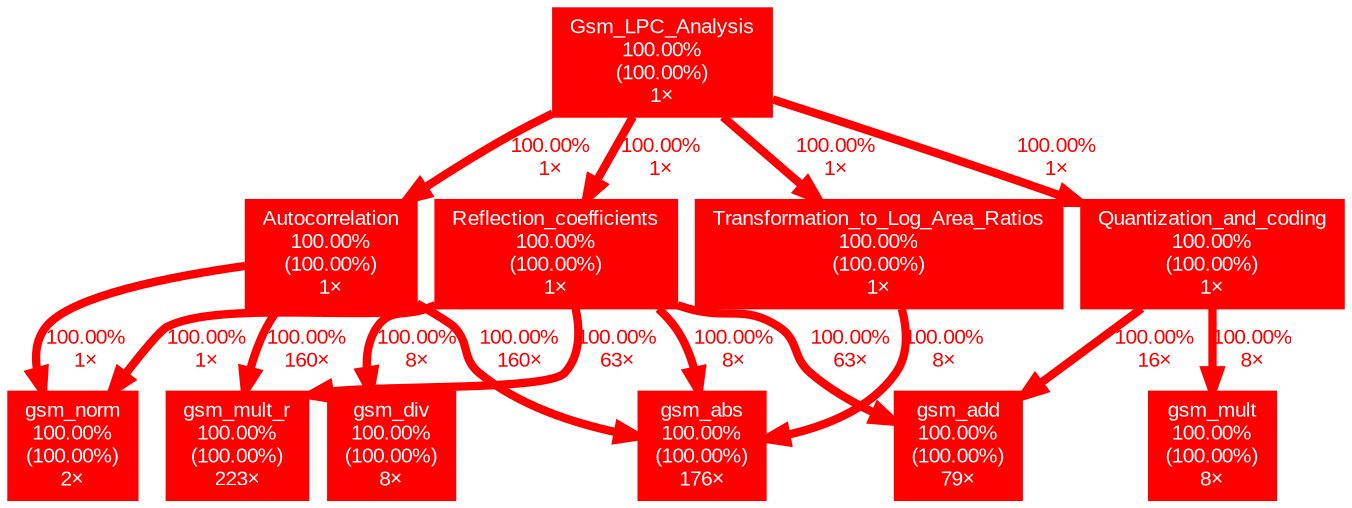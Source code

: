 digraph {
	graph [fontname=Arial, nodesep=0.125, ranksep=0.25];
	node [fontcolor=white, fontname=Arial, height=0, shape=box, style=filled, width=0];
	edge [fontname=Arial];
	1 [color="#ff0000", fontcolor="#ffffff", fontsize="10.00", label="gsm_mult_r\n100.00%\n(100.00%)\n223×"];
	2 [color="#ff0000", fontcolor="#ffffff", fontsize="10.00", label="gsm_abs\n100.00%\n(100.00%)\n176×"];
	3 [color="#ff0000", fontcolor="#ffffff", fontsize="10.00", label="gsm_add\n100.00%\n(100.00%)\n79×"];
	4 [color="#ff0000", fontcolor="#ffffff", fontsize="10.00", label="gsm_div\n100.00%\n(100.00%)\n8×"];
	5 [color="#ff0000", fontcolor="#ffffff", fontsize="10.00", label="gsm_mult\n100.00%\n(100.00%)\n8×"];
	6 [color="#ff0000", fontcolor="#ffffff", fontsize="10.00", label="gsm_norm\n100.00%\n(100.00%)\n2×"];
	7 [color="#ff0000", fontcolor="#ffffff", fontsize="10.00", label="Autocorrelation\n100.00%\n(100.00%)\n1×"];
	7 -> 1 [arrowsize="1.00", color="#ff0000", fontcolor="#ff0000", fontsize="10.00", label="100.00%\n160×", labeldistance="4.00", penwidth="4.00"];
	7 -> 2 [arrowsize="1.00", color="#ff0000", fontcolor="#ff0000", fontsize="10.00", label="100.00%\n160×", labeldistance="4.00", penwidth="4.00"];
	7 -> 6 [arrowsize="1.00", color="#ff0000", fontcolor="#ff0000", fontsize="10.00", label="100.00%\n1×", labeldistance="4.00", penwidth="4.00"];
	8 [color="#ff0000", fontcolor="#ffffff", fontsize="10.00", label="Gsm_LPC_Analysis\n100.00%\n(100.00%)\n1×"];
	8 -> 7 [arrowsize="1.00", color="#ff0000", fontcolor="#ff0000", fontsize="10.00", label="100.00%\n1×", labeldistance="4.00", penwidth="4.00"];
	8 -> 9 [arrowsize="1.00", color="#ff0000", fontcolor="#ff0000", fontsize="10.00", label="100.00%\n1×", labeldistance="4.00", penwidth="4.00"];
	8 -> 10 [arrowsize="1.00", color="#ff0000", fontcolor="#ff0000", fontsize="10.00", label="100.00%\n1×", labeldistance="4.00", penwidth="4.00"];
	8 -> 11 [arrowsize="1.00", color="#ff0000", fontcolor="#ff0000", fontsize="10.00", label="100.00%\n1×", labeldistance="4.00", penwidth="4.00"];
	9 [color="#ff0000", fontcolor="#ffffff", fontsize="10.00", label="Quantization_and_coding\n100.00%\n(100.00%)\n1×"];
	9 -> 3 [arrowsize="1.00", color="#ff0000", fontcolor="#ff0000", fontsize="10.00", label="100.00%\n16×", labeldistance="4.00", penwidth="4.00"];
	9 -> 5 [arrowsize="1.00", color="#ff0000", fontcolor="#ff0000", fontsize="10.00", label="100.00%\n8×", labeldistance="4.00", penwidth="4.00"];
	10 [color="#ff0000", fontcolor="#ffffff", fontsize="10.00", label="Reflection_coefficients\n100.00%\n(100.00%)\n1×"];
	10 -> 1 [arrowsize="1.00", color="#ff0000", fontcolor="#ff0000", fontsize="10.00", label="100.00%\n63×", labeldistance="4.00", penwidth="4.00"];
	10 -> 2 [arrowsize="1.00", color="#ff0000", fontcolor="#ff0000", fontsize="10.00", label="100.00%\n8×", labeldistance="4.00", penwidth="4.00"];
	10 -> 3 [arrowsize="1.00", color="#ff0000", fontcolor="#ff0000", fontsize="10.00", label="100.00%\n63×", labeldistance="4.00", penwidth="4.00"];
	10 -> 4 [arrowsize="1.00", color="#ff0000", fontcolor="#ff0000", fontsize="10.00", label="100.00%\n8×", labeldistance="4.00", penwidth="4.00"];
	10 -> 6 [arrowsize="1.00", color="#ff0000", fontcolor="#ff0000", fontsize="10.00", label="100.00%\n1×", labeldistance="4.00", penwidth="4.00"];
	11 [color="#ff0000", fontcolor="#ffffff", fontsize="10.00", label="Transformation_to_Log_Area_Ratios\n100.00%\n(100.00%)\n1×"];
	11 -> 2 [arrowsize="1.00", color="#ff0000", fontcolor="#ff0000", fontsize="10.00", label="100.00%\n8×", labeldistance="4.00", penwidth="4.00"];
}
